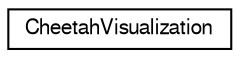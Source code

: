 digraph "Graphical Class Hierarchy"
{
  edge [fontname="FreeSans",fontsize="10",labelfontname="FreeSans",labelfontsize="10"];
  node [fontname="FreeSans",fontsize="10",shape=record];
  rankdir="LR";
  Node1 [label="CheetahVisualization",height=0.2,width=0.4,color="black", fillcolor="white", style="filled",URL="$d0/d6d/struct_cheetah_visualization.html"];
}
